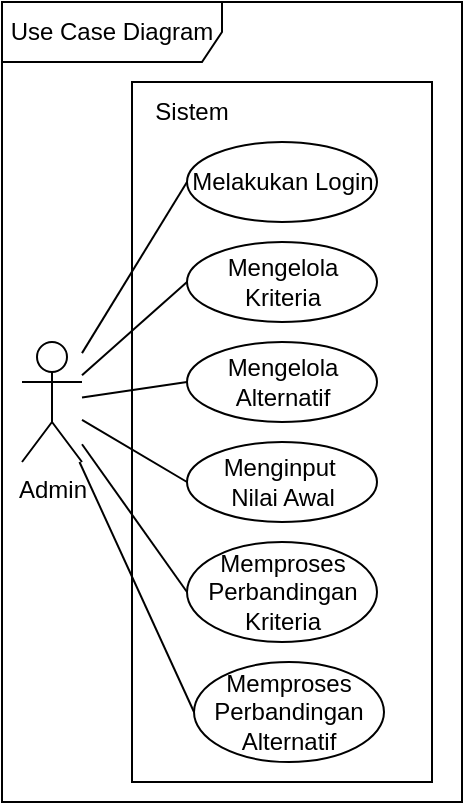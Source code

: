 <mxfile version="28.2.0">
  <diagram name="Page-1" id="-Sc2JORGZNGqGUmEXKwB">
    <mxGraphModel dx="868" dy="439" grid="1" gridSize="10" guides="1" tooltips="1" connect="1" arrows="1" fold="1" page="1" pageScale="1" pageWidth="827" pageHeight="1169" math="0" shadow="0">
      <root>
        <mxCell id="0" />
        <mxCell id="1" parent="0" />
        <mxCell id="oFAeYQ6qq1PeHsW4AVBg-7" value="" style="whiteSpace=wrap;html=1;" vertex="1" parent="1">
          <mxGeometry x="335" y="220" width="150" height="350" as="geometry" />
        </mxCell>
        <mxCell id="oFAeYQ6qq1PeHsW4AVBg-10" style="rounded=0;orthogonalLoop=1;jettySize=auto;html=1;entryX=0;entryY=0.5;entryDx=0;entryDy=0;endArrow=none;endFill=0;" edge="1" parent="1" source="oFAeYQ6qq1PeHsW4AVBg-1" target="oFAeYQ6qq1PeHsW4AVBg-9">
          <mxGeometry relative="1" as="geometry" />
        </mxCell>
        <mxCell id="oFAeYQ6qq1PeHsW4AVBg-13" style="rounded=0;orthogonalLoop=1;jettySize=auto;html=1;entryX=0;entryY=0.5;entryDx=0;entryDy=0;endArrow=none;endFill=0;" edge="1" parent="1" source="oFAeYQ6qq1PeHsW4AVBg-1" target="oFAeYQ6qq1PeHsW4AVBg-11">
          <mxGeometry relative="1" as="geometry" />
        </mxCell>
        <mxCell id="oFAeYQ6qq1PeHsW4AVBg-14" style="rounded=0;orthogonalLoop=1;jettySize=auto;html=1;entryX=0;entryY=0.5;entryDx=0;entryDy=0;endArrow=none;endFill=0;" edge="1" parent="1" source="oFAeYQ6qq1PeHsW4AVBg-1" target="oFAeYQ6qq1PeHsW4AVBg-12">
          <mxGeometry relative="1" as="geometry" />
        </mxCell>
        <mxCell id="oFAeYQ6qq1PeHsW4AVBg-17" style="rounded=0;orthogonalLoop=1;jettySize=auto;html=1;entryX=0;entryY=0.5;entryDx=0;entryDy=0;endArrow=none;endFill=0;" edge="1" parent="1" source="oFAeYQ6qq1PeHsW4AVBg-1" target="oFAeYQ6qq1PeHsW4AVBg-16">
          <mxGeometry relative="1" as="geometry" />
        </mxCell>
        <mxCell id="oFAeYQ6qq1PeHsW4AVBg-19" style="rounded=0;orthogonalLoop=1;jettySize=auto;html=1;entryX=0;entryY=0.5;entryDx=0;entryDy=0;endArrow=none;endFill=0;" edge="1" parent="1" source="oFAeYQ6qq1PeHsW4AVBg-1" target="oFAeYQ6qq1PeHsW4AVBg-18">
          <mxGeometry relative="1" as="geometry" />
        </mxCell>
        <mxCell id="oFAeYQ6qq1PeHsW4AVBg-23" style="rounded=0;orthogonalLoop=1;jettySize=auto;html=1;entryX=0;entryY=0.5;entryDx=0;entryDy=0;endArrow=none;endFill=0;" edge="1" parent="1" source="oFAeYQ6qq1PeHsW4AVBg-1" target="oFAeYQ6qq1PeHsW4AVBg-21">
          <mxGeometry relative="1" as="geometry" />
        </mxCell>
        <mxCell id="oFAeYQ6qq1PeHsW4AVBg-1" value="Admin" style="shape=umlActor;verticalLabelPosition=bottom;verticalAlign=top;html=1;outlineConnect=0;" vertex="1" parent="1">
          <mxGeometry x="280" y="350" width="30" height="60" as="geometry" />
        </mxCell>
        <mxCell id="oFAeYQ6qq1PeHsW4AVBg-3" value="Use Case Diagram" style="shape=umlFrame;whiteSpace=wrap;html=1;pointerEvents=0;width=110;height=30;" vertex="1" parent="1">
          <mxGeometry x="270" y="180" width="230" height="400" as="geometry" />
        </mxCell>
        <mxCell id="oFAeYQ6qq1PeHsW4AVBg-8" value="Sistem" style="text;html=1;align=center;verticalAlign=middle;whiteSpace=wrap;rounded=0;" vertex="1" parent="1">
          <mxGeometry x="335" y="220" width="60" height="30" as="geometry" />
        </mxCell>
        <mxCell id="oFAeYQ6qq1PeHsW4AVBg-9" value="Melakukan Login" style="ellipse;whiteSpace=wrap;html=1;" vertex="1" parent="1">
          <mxGeometry x="362.5" y="250" width="95" height="40" as="geometry" />
        </mxCell>
        <mxCell id="oFAeYQ6qq1PeHsW4AVBg-11" value="Mengelola Kriteria" style="ellipse;whiteSpace=wrap;html=1;" vertex="1" parent="1">
          <mxGeometry x="362.5" y="300" width="95" height="40" as="geometry" />
        </mxCell>
        <mxCell id="oFAeYQ6qq1PeHsW4AVBg-12" value="Mengelola Alternatif" style="ellipse;whiteSpace=wrap;html=1;" vertex="1" parent="1">
          <mxGeometry x="362.5" y="350" width="95" height="40" as="geometry" />
        </mxCell>
        <mxCell id="oFAeYQ6qq1PeHsW4AVBg-16" value="Menginput&amp;nbsp;&lt;div&gt;Nilai Awal&lt;/div&gt;" style="ellipse;whiteSpace=wrap;html=1;" vertex="1" parent="1">
          <mxGeometry x="362.5" y="400" width="95" height="40" as="geometry" />
        </mxCell>
        <mxCell id="oFAeYQ6qq1PeHsW4AVBg-18" value="Memproses Perbandingan&lt;div&gt;Kriteria&lt;/div&gt;" style="ellipse;whiteSpace=wrap;html=1;" vertex="1" parent="1">
          <mxGeometry x="362.5" y="450" width="95" height="50" as="geometry" />
        </mxCell>
        <mxCell id="oFAeYQ6qq1PeHsW4AVBg-21" value="Memproses Perbandingan&lt;div&gt;Alternatif&lt;/div&gt;" style="ellipse;whiteSpace=wrap;html=1;" vertex="1" parent="1">
          <mxGeometry x="366" y="510" width="95" height="50" as="geometry" />
        </mxCell>
      </root>
    </mxGraphModel>
  </diagram>
</mxfile>
